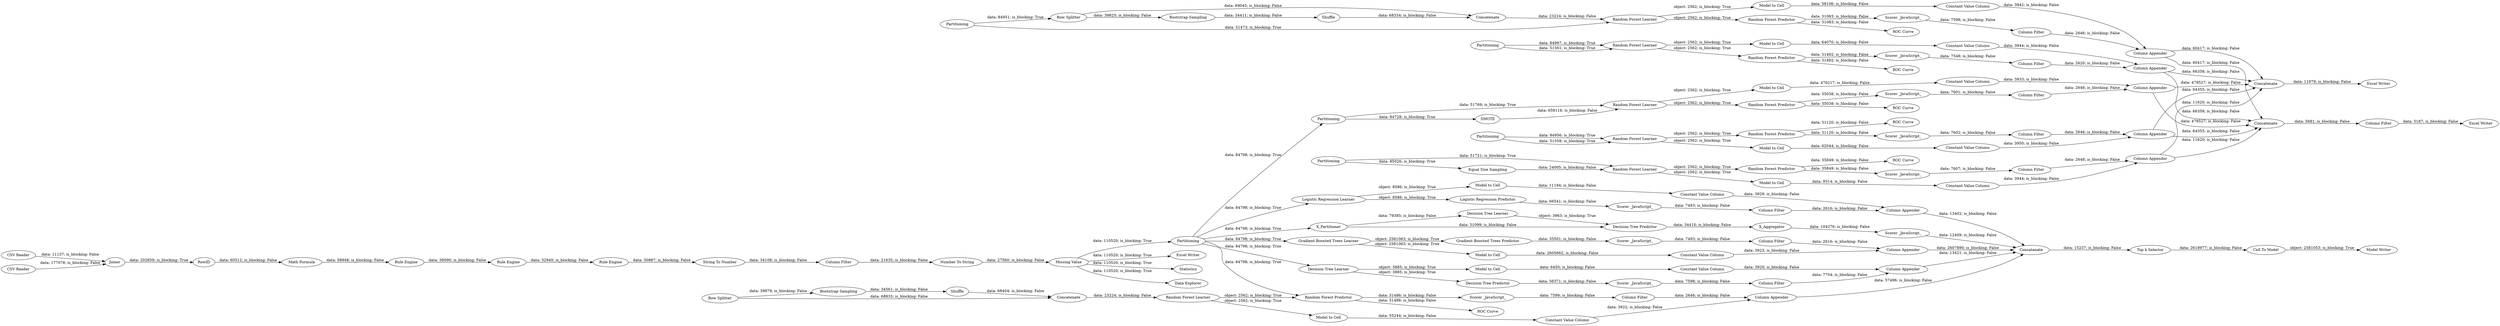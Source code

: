 digraph {
	"-4596895459903753608_807" [label="Column Filter"]
	"-8315146083471002550_794" [label=Shuffle]
	"-4596895459903753608_803" [label=Partitioning]
	"-3482158076345918163_708" [label="Scorer _JavaScript_"]
	"-7210884017436773320_805" [label="Scorer _JavaScript_"]
	"-3411445185889812074_24" [label="Excel Writer"]
	"-7912146443616395273_756" [label="Model to Cell"]
	"-777018486897561625_2" [label="Random Forest Predictor"]
	"-8315146083471002550_1" [label="Random Forest Learner"]
	"-5230006722717134712_4" [label="ROC Curve"]
	"-8315146083471002550_791" [label="Row Splitter"]
	"5556329008280583551_706" [label="Constant Value Column"]
	"-4596895459903753608_796" [label=Partitioning]
	"-4596895459903753608_792" [label=Partitioning]
	"-5230006722717134712_5" [label="Scorer _JavaScript_"]
	"-8315146083471002550_756" [label="Model to Cell"]
	"-777018486897561625_5" [label="Scorer _JavaScript_"]
	"7769978952301880575_708" [label="Scorer _JavaScript_"]
	"-3482158076345918163_716" [label="Column Filter"]
	"4218158990141121377_5" [label="Scorer _JavaScript_"]
	"-3411445185889812074_21" [label="Number To String"]
	"-7912146443616395273_757" [label="Column Appender"]
	"-1587276498584294360_706" [label="Constant Value Column"]
	"-3411445185889812074_11" [label="Missing Value"]
	"-5230006722717134712_2" [label="Random Forest Predictor"]
	"-4596895459903753608_806" [label="Excel Writer"]
	"-1587276498584294360_2" [label="Random Forest Predictor"]
	"-7210884017436773320_16" [label="Decision Tree Learner"]
	"-777018486897561625_4" [label="ROC Curve"]
	"-4596895459903753608_786" [label=Partitioning]
	"4218158990141121377_705" [label="Column Filter"]
	"-4596895459903753608_794" [label=Shuffle]
	"-4596895459903753608_798" [label=Concatenate]
	"-777018486897561625_706" [label="Constant Value Column"]
	"-3411445185889812074_17" [label="CSV Reader"]
	"5556329008280583551_705" [label="Column Filter"]
	"-3411445185889812074_2" [label=Statistics]
	"-3411445185889812074_18" [label=Joiner]
	"-777018486897561625_757" [label="Column Appender"]
	"-1587276498584294360_705" [label="Column Filter"]
	"-3411445185889812074_5" [label="String To Number"]
	"-3411445185889812074_20" [label="Column Filter"]
	"-8315146083471002550_5" [label="Scorer _JavaScript_"]
	"5556329008280583551_2" [label="Random Forest Predictor"]
	"4218158990141121377_4" [label="ROC Curve"]
	"-8315146083471002550_793" [label="Bootstrap Sampling"]
	"-7912146443616395273_781" [label="Gradient Boosted Trees Predictor"]
	"-5230006722717134712_1" [label="Random Forest Learner"]
	"-4596895459903753608_795" [label=Concatenate]
	"-3411445185889812074_23" [label="Rule Engine"]
	"-3411445185889812074_3" [label="Data Explorer"]
	"-8315146083471002550_705" [label="Column Filter"]
	"-1587276498584294360_756" [label="Model to Cell"]
	"7769978952301880575_804" [label="Decision Tree Predictor"]
	"-3784848107139014385_758" [label="Cell To Model"]
	"4218158990141121377_756" [label="Model to Cell"]
	"-1587276498584294360_5" [label="Scorer _JavaScript_"]
	"-777018486897561625_756" [label="Model to Cell"]
	"-3411445185889812074_16" [label="CSV Reader"]
	"-777018486897561625_1" [label="Random Forest Learner"]
	"-8315146083471002550_706" [label="Constant Value Column"]
	"-3482158076345918163_715" [label="Constant Value Column"]
	"-4596895459903753608_801" [label=Partitioning]
	"-8315146083471002550_795" [label=Concatenate]
	"4218158990141121377_757" [label="Column Appender"]
	"-7210884017436773320_1" [label=X_Aggregator]
	"-5230006722717134712_705" [label="Column Filter"]
	"-4596895459903753608_791" [label="Row Splitter"]
	"-3411445185889812074_8" [label=RowID]
	"-7912146443616395273_705" [label="Column Filter"]
	"-3482158076345918163_712" [label="Logistic Regression Learner"]
	"5556329008280583551_756" [label="Model to Cell"]
	"-4596895459903753608_797" [label="Equal Size Sampling"]
	"-8315146083471002550_4" [label="ROC Curve"]
	"-3411445185889812074_7" [label="Math Formula"]
	"-8315146083471002550_757" [label="Column Appender"]
	"-4596895459903753608_799" [label=Concatenate]
	"4218158990141121377_706" [label="Constant Value Column"]
	"4218158990141121377_1" [label="Random Forest Learner"]
	"-3784848107139014385_770" [label="Top k Selector"]
	"-8315146083471002550_2" [label="Random Forest Predictor"]
	"-4596895459903753608_793" [label="Bootstrap Sampling"]
	"-1587276498584294360_1" [label="Random Forest Learner"]
	"7769978952301880575_803" [label="Decision Tree Learner"]
	"-3411445185889812074_13" [label="Rule Engine"]
	"-5230006722717134712_756" [label="Model to Cell"]
	"-7912146443616395273_779" [label="Gradient Boosted Trees Learner"]
	"7769978952301880575_715" [label="Constant Value Column"]
	"-3411445185889812074_22" [label="Rule Engine"]
	"7769978952301880575_719" [label="Column Appender"]
	"-4596895459903753608_805" [label="Excel Writer"]
	"-3482158076345918163_718" [label="Model to Cell"]
	"7769978952301880575_718" [label="Model to Cell"]
	"7769978952301880575_716" [label="Column Filter"]
	"-3482158076345918163_719" [label="Column Appender"]
	"-7210884017436773320_15" [label="Decision Tree Predictor"]
	"-3784848107139014385_768" [label=Concatenate]
	"-7912146443616395273_706" [label="Constant Value Column"]
	"-7912146443616395273_780" [label="Scorer _JavaScript_"]
	"-3784848107139014385_769" [label="Model Writer"]
	"5556329008280583551_4" [label="ROC Curve"]
	"5556329008280583551_1" [label="Random Forest Learner"]
	"5556329008280583551_757" [label="Column Appender"]
	"-5230006722717134712_706" [label="Constant Value Column"]
	"-3411445185889812074_15" [label=Partitioning]
	"-5230006722717134712_757" [label="Column Appender"]
	"5556329008280583551_5" [label="Scorer _JavaScript_"]
	"4218158990141121377_2" [label="Random Forest Predictor"]
	"-7210884017436773320_2" [label=X_Partitioner]
	"-4596895459903753608_787" [label=SMOTE]
	"-3482158076345918163_713" [label="Logistic Regression Predictor"]
	"-1587276498584294360_4" [label="ROC Curve"]
	"-777018486897561625_705" [label="Column Filter"]
	"-1587276498584294360_757" [label="Column Appender"]
	"7769978952301880575_804" -> "7769978952301880575_708" [label="data: 56371; is_blocking: False"]
	"-3411445185889812074_5" -> "-3411445185889812074_20" [label="data: 34108; is_blocking: False"]
	"-4596895459903753608_796" -> "-5230006722717134712_1" [label="data: 51721; is_blocking: True"]
	"-8315146083471002550_5" -> "-8315146083471002550_705" [label="data: 7599; is_blocking: False"]
	"-3411445185889812074_15" -> "7769978952301880575_803" [label="data: 84798; is_blocking: True"]
	"-8315146083471002550_756" -> "-8315146083471002550_706" [label="data: 55244; is_blocking: False"]
	"-8315146083471002550_795" -> "-8315146083471002550_1" [label="data: 23224; is_blocking: False"]
	"7769978952301880575_718" -> "7769978952301880575_715" [label="data: 6450; is_blocking: False"]
	"5556329008280583551_706" -> "5556329008280583551_757" [label="data: 3933; is_blocking: False"]
	"-777018486897561625_706" -> "-777018486897561625_757" [label="data: 3942; is_blocking: False"]
	"-3411445185889812074_21" -> "-3411445185889812074_11" [label="data: 27560; is_blocking: False"]
	"-8315146083471002550_793" -> "-8315146083471002550_794" [label="data: 34561; is_blocking: False"]
	"-7210884017436773320_16" -> "-7210884017436773320_15" [label="object: 3963; is_blocking: True"]
	"-7912146443616395273_706" -> "-7912146443616395273_757" [label="data: 3923; is_blocking: False"]
	"-3411445185889812074_11" -> "-3411445185889812074_15" [label="data: 110520; is_blocking: True"]
	"-3411445185889812074_18" -> "-3411445185889812074_8" [label="data: 202859; is_blocking: True"]
	"5556329008280583551_5" -> "5556329008280583551_705" [label="data: 7601; is_blocking: False"]
	"-4596895459903753608_801" -> "4218158990141121377_1" [label="data: 84956; is_blocking: True"]
	"4218158990141121377_5" -> "4218158990141121377_705" [label="data: 7602; is_blocking: False"]
	"-4596895459903753608_803" -> "-1587276498584294360_1" [label="data: 84997; is_blocking: True"]
	"-7912146443616395273_781" -> "-7912146443616395273_780" [label="data: 35501; is_blocking: False"]
	"-3411445185889812074_16" -> "-3411445185889812074_18" [label="data: 177078; is_blocking: False"]
	"-777018486897561625_757" -> "-4596895459903753608_799" [label="data: 60417; is_blocking: False"]
	"-8315146083471002550_791" -> "-8315146083471002550_795" [label="data: 68833; is_blocking: False"]
	"7769978952301880575_719" -> "-3784848107139014385_768" [label="data: 13421; is_blocking: False"]
	"-4596895459903753608_798" -> "-4596895459903753608_807" [label="data: 5681; is_blocking: False"]
	"5556329008280583551_757" -> "-4596895459903753608_798" [label="data: 478527; is_blocking: False"]
	"-8315146083471002550_791" -> "-8315146083471002550_793" [label="data: 39879; is_blocking: False"]
	"-4596895459903753608_799" -> "-4596895459903753608_806" [label="data: 11979; is_blocking: False"]
	"-3482158076345918163_712" -> "-3482158076345918163_713" [label="object: 8586; is_blocking: True"]
	"4218158990141121377_2" -> "4218158990141121377_4" [label="data: 31120; is_blocking: False"]
	"-5230006722717134712_757" -> "-4596895459903753608_799" [label="data: 11620; is_blocking: False"]
	"-777018486897561625_1" -> "-777018486897561625_2" [label="object: 2562; is_blocking: True"]
	"-1587276498584294360_2" -> "-1587276498584294360_5" [label="data: 31492; is_blocking: False"]
	"4218158990141121377_706" -> "4218158990141121377_757" [label="data: 3950; is_blocking: False"]
	"-4596895459903753608_801" -> "4218158990141121377_1" [label="data: 51558; is_blocking: True"]
	"-777018486897561625_1" -> "-777018486897561625_756" [label="object: 2562; is_blocking: True"]
	"-7210884017436773320_2" -> "-7210884017436773320_15" [label="data: 31099; is_blocking: False"]
	"7769978952301880575_803" -> "7769978952301880575_804" [label="object: 3885; is_blocking: True"]
	"-4596895459903753608_787" -> "5556329008280583551_1" [label="data: 659116; is_blocking: False"]
	"-3411445185889812074_22" -> "-3411445185889812074_23" [label="data: 32940; is_blocking: False"]
	"-3482158076345918163_716" -> "-3482158076345918163_719" [label="data: 2616; is_blocking: False"]
	"-4596895459903753608_786" -> "5556329008280583551_1" [label="data: 51769; is_blocking: True"]
	"-7912146443616395273_780" -> "-7912146443616395273_705" [label="data: 7493; is_blocking: False"]
	"-4596895459903753608_792" -> "-777018486897561625_1" [label="data: 51473; is_blocking: True"]
	"7769978952301880575_708" -> "7769978952301880575_716" [label="data: 7598; is_blocking: False"]
	"-3411445185889812074_15" -> "-8315146083471002550_2" [label="data: 84798; is_blocking: True"]
	"7769978952301880575_803" -> "7769978952301880575_718" [label="object: 3885; is_blocking: True"]
	"-5230006722717134712_1" -> "-5230006722717134712_756" [label="object: 2562; is_blocking: True"]
	"-3784848107139014385_768" -> "-3784848107139014385_770" [label="data: 15237; is_blocking: False"]
	"-4596895459903753608_807" -> "-4596895459903753608_805" [label="data: 5187; is_blocking: False"]
	"-5230006722717134712_2" -> "-5230006722717134712_4" [label="data: 35849; is_blocking: False"]
	"4218158990141121377_756" -> "4218158990141121377_706" [label="data: 62044; is_blocking: False"]
	"-1587276498584294360_705" -> "-1587276498584294360_757" [label="data: 2620; is_blocking: False"]
	"-4596895459903753608_792" -> "-4596895459903753608_791" [label="data: 84951; is_blocking: True"]
	"-3784848107139014385_758" -> "-3784848107139014385_769" [label="object: 2581053; is_blocking: True"]
	"-4596895459903753608_796" -> "-4596895459903753608_797" [label="data: 85026; is_blocking: True"]
	"7769978952301880575_716" -> "7769978952301880575_719" [label="data: 7754; is_blocking: False"]
	"-4596895459903753608_791" -> "-4596895459903753608_795" [label="data: 69045; is_blocking: False"]
	"-3411445185889812074_15" -> "-4596895459903753608_786" [label="data: 84798; is_blocking: True"]
	"-7912146443616395273_757" -> "-3784848107139014385_768" [label="data: 2607890; is_blocking: False"]
	"-3482158076345918163_718" -> "-3482158076345918163_715" [label="data: 11194; is_blocking: False"]
	"-3482158076345918163_713" -> "-3482158076345918163_708" [label="data: 66541; is_blocking: False"]
	"-3411445185889812074_23" -> "-3411445185889812074_5" [label="data: 30887; is_blocking: False"]
	"-777018486897561625_705" -> "-777018486897561625_757" [label="data: 2646; is_blocking: False"]
	"5556329008280583551_705" -> "5556329008280583551_757" [label="data: 2646; is_blocking: False"]
	"-3784848107139014385_770" -> "-3784848107139014385_758" [label="data: 2618977; is_blocking: False"]
	"-1587276498584294360_757" -> "-4596895459903753608_798" [label="data: 66358; is_blocking: False"]
	"-3411445185889812074_20" -> "-3411445185889812074_21" [label="data: 21635; is_blocking: False"]
	"-4596895459903753608_794" -> "-4596895459903753608_795" [label="data: 68334; is_blocking: False"]
	"-4596895459903753608_795" -> "-777018486897561625_1" [label="data: 23224; is_blocking: False"]
	"-8315146083471002550_1" -> "-8315146083471002550_2" [label="object: 2562; is_blocking: True"]
	"-3411445185889812074_11" -> "-3411445185889812074_3" [label="data: 110520; is_blocking: True"]
	"-3411445185889812074_13" -> "-3411445185889812074_22" [label="data: 38090; is_blocking: False"]
	"-5230006722717134712_706" -> "-5230006722717134712_757" [label="data: 3944; is_blocking: False"]
	"-7210884017436773320_2" -> "-7210884017436773320_16" [label="data: 79385; is_blocking: False"]
	"4218158990141121377_2" -> "4218158990141121377_5" [label="data: 31120; is_blocking: False"]
	"-1587276498584294360_1" -> "-1587276498584294360_756" [label="object: 2562; is_blocking: True"]
	"-1587276498584294360_757" -> "-4596895459903753608_799" [label="data: 66358; is_blocking: False"]
	"-8315146083471002550_2" -> "-8315146083471002550_4" [label="data: 31486; is_blocking: False"]
	"4218158990141121377_1" -> "4218158990141121377_756" [label="object: 2562; is_blocking: True"]
	"-777018486897561625_757" -> "-4596895459903753608_798" [label="data: 60417; is_blocking: False"]
	"-3411445185889812074_15" -> "-7912146443616395273_779" [label="data: 84798; is_blocking: True"]
	"5556329008280583551_756" -> "5556329008280583551_706" [label="data: 476217; is_blocking: False"]
	"-4596895459903753608_803" -> "-1587276498584294360_1" [label="data: 51561; is_blocking: True"]
	"-3482158076345918163_708" -> "-3482158076345918163_716" [label="data: 7493; is_blocking: False"]
	"-777018486897561625_2" -> "-777018486897561625_4" [label="data: 31083; is_blocking: False"]
	"4218158990141121377_1" -> "4218158990141121377_2" [label="object: 2562; is_blocking: True"]
	"-7912146443616395273_756" -> "-7912146443616395273_706" [label="data: 2605662; is_blocking: False"]
	"4218158990141121377_705" -> "4218158990141121377_757" [label="data: 2646; is_blocking: False"]
	"-3411445185889812074_17" -> "-3411445185889812074_18" [label="data: 11137; is_blocking: False"]
	"-1587276498584294360_1" -> "-1587276498584294360_2" [label="object: 2562; is_blocking: True"]
	"-3411445185889812074_7" -> "-3411445185889812074_13" [label="data: 58948; is_blocking: False"]
	"-5230006722717134712_757" -> "-4596895459903753608_798" [label="data: 11620; is_blocking: False"]
	"4218158990141121377_757" -> "-4596895459903753608_798" [label="data: 64355; is_blocking: False"]
	"-7210884017436773320_805" -> "-3784848107139014385_768" [label="data: 12409; is_blocking: False"]
	"-8315146083471002550_2" -> "-8315146083471002550_5" [label="data: 31486; is_blocking: False"]
	"-8315146083471002550_757" -> "-3784848107139014385_768" [label="data: 57496; is_blocking: False"]
	"-7210884017436773320_1" -> "-7210884017436773320_805" [label="data: 104276; is_blocking: False"]
	"7769978952301880575_715" -> "7769978952301880575_719" [label="data: 3920; is_blocking: False"]
	"-3411445185889812074_15" -> "-3482158076345918163_712" [label="data: 84798; is_blocking: True"]
	"-3482158076345918163_712" -> "-3482158076345918163_718" [label="object: 8586; is_blocking: True"]
	"-3411445185889812074_11" -> "-3411445185889812074_2" [label="data: 110520; is_blocking: True"]
	"-777018486897561625_2" -> "-777018486897561625_5" [label="data: 31083; is_blocking: False"]
	"5556329008280583551_757" -> "-4596895459903753608_799" [label="data: 478527; is_blocking: False"]
	"-3482158076345918163_715" -> "-3482158076345918163_719" [label="data: 3929; is_blocking: False"]
	"-3411445185889812074_8" -> "-3411445185889812074_7" [label="data: 60512; is_blocking: False"]
	"-1587276498584294360_2" -> "-1587276498584294360_4" [label="data: 31492; is_blocking: False"]
	"5556329008280583551_1" -> "5556329008280583551_2" [label="object: 2562; is_blocking: True"]
	"-5230006722717134712_5" -> "-5230006722717134712_705" [label="data: 7607; is_blocking: False"]
	"-4596895459903753608_793" -> "-4596895459903753608_794" [label="data: 34411; is_blocking: False"]
	"-8315146083471002550_706" -> "-8315146083471002550_757" [label="data: 3922; is_blocking: False"]
	"5556329008280583551_2" -> "5556329008280583551_4" [label="data: 35038; is_blocking: False"]
	"-7210884017436773320_15" -> "-7210884017436773320_1" [label="data: 34410; is_blocking: False"]
	"-5230006722717134712_2" -> "-5230006722717134712_5" [label="data: 35849; is_blocking: False"]
	"-3411445185889812074_15" -> "-7210884017436773320_2" [label="data: 84798; is_blocking: True"]
	"-8315146083471002550_794" -> "-8315146083471002550_795" [label="data: 68404; is_blocking: False"]
	"-7912146443616395273_779" -> "-7912146443616395273_756" [label="object: 2581063; is_blocking: True"]
	"-5230006722717134712_705" -> "-5230006722717134712_757" [label="data: 2648; is_blocking: False"]
	"5556329008280583551_1" -> "5556329008280583551_756" [label="object: 2562; is_blocking: True"]
	"-777018486897561625_5" -> "-777018486897561625_705" [label="data: 7598; is_blocking: False"]
	"-5230006722717134712_756" -> "-5230006722717134712_706" [label="data: 9314; is_blocking: False"]
	"-777018486897561625_756" -> "-777018486897561625_706" [label="data: 58106; is_blocking: False"]
	"-5230006722717134712_1" -> "-5230006722717134712_2" [label="object: 2562; is_blocking: True"]
	"-4596895459903753608_797" -> "-5230006722717134712_1" [label="data: 24005; is_blocking: False"]
	"-1587276498584294360_5" -> "-1587276498584294360_705" [label="data: 7548; is_blocking: False"]
	"-8315146083471002550_705" -> "-8315146083471002550_757" [label="data: 2646; is_blocking: False"]
	"5556329008280583551_2" -> "5556329008280583551_5" [label="data: 35038; is_blocking: False"]
	"-1587276498584294360_756" -> "-1587276498584294360_706" [label="data: 64070; is_blocking: False"]
	"-1587276498584294360_706" -> "-1587276498584294360_757" [label="data: 3944; is_blocking: False"]
	"-8315146083471002550_1" -> "-8315146083471002550_756" [label="object: 2562; is_blocking: True"]
	"-7912146443616395273_705" -> "-7912146443616395273_757" [label="data: 2616; is_blocking: False"]
	"-3411445185889812074_11" -> "-3411445185889812074_24" [label="data: 110520; is_blocking: True"]
	"-7912146443616395273_779" -> "-7912146443616395273_781" [label="object: 2581063; is_blocking: True"]
	"-3482158076345918163_719" -> "-3784848107139014385_768" [label="data: 13402; is_blocking: False"]
	"4218158990141121377_757" -> "-4596895459903753608_799" [label="data: 64355; is_blocking: False"]
	"-4596895459903753608_786" -> "-4596895459903753608_787" [label="data: 84728; is_blocking: True"]
	"-4596895459903753608_791" -> "-4596895459903753608_793" [label="data: 39825; is_blocking: False"]
	rankdir=LR
}
